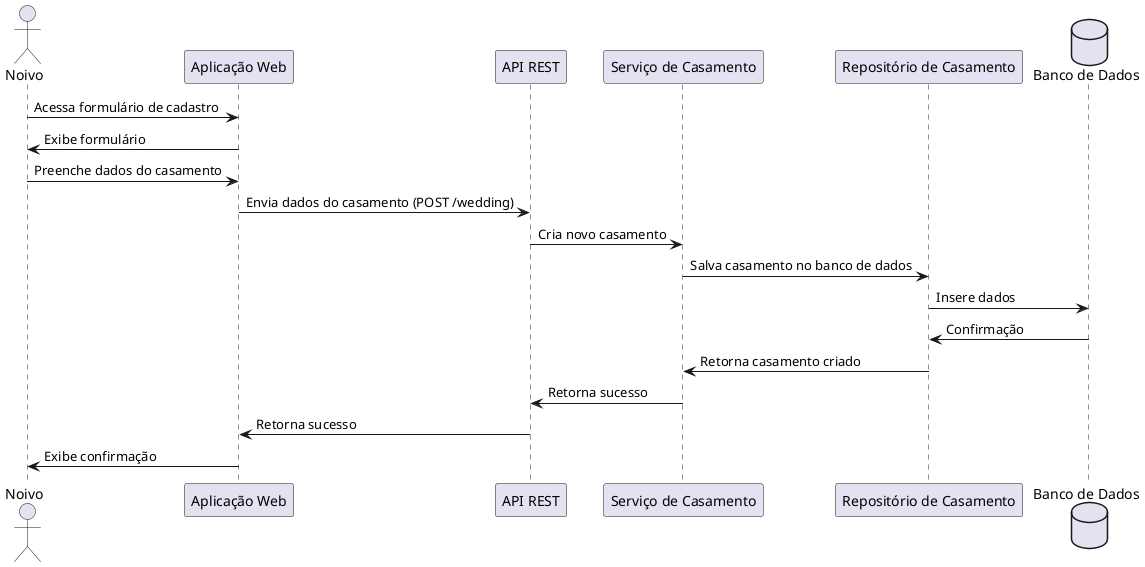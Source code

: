 @startuml
actor Noivo
participant "Aplicação Web" as WebApp
participant "API REST" as API
participant "Serviço de Casamento" as CasamentoService
participant "Repositório de Casamento" as CasamentoRepository
database "Banco de Dados" as DB

Noivo -> WebApp : Acessa formulário de cadastro
WebApp -> Noivo : Exibe formulário
Noivo -> WebApp : Preenche dados do casamento
WebApp -> API : Envia dados do casamento (POST /wedding)
API -> CasamentoService : Cria novo casamento
CasamentoService -> CasamentoRepository : Salva casamento no banco de dados
CasamentoRepository -> DB : Insere dados
DB -> CasamentoRepository : Confirmação
CasamentoRepository -> CasamentoService : Retorna casamento criado
CasamentoService -> API : Retorna sucesso
API -> WebApp : Retorna sucesso
WebApp -> Noivo : Exibe confirmação
@enduml